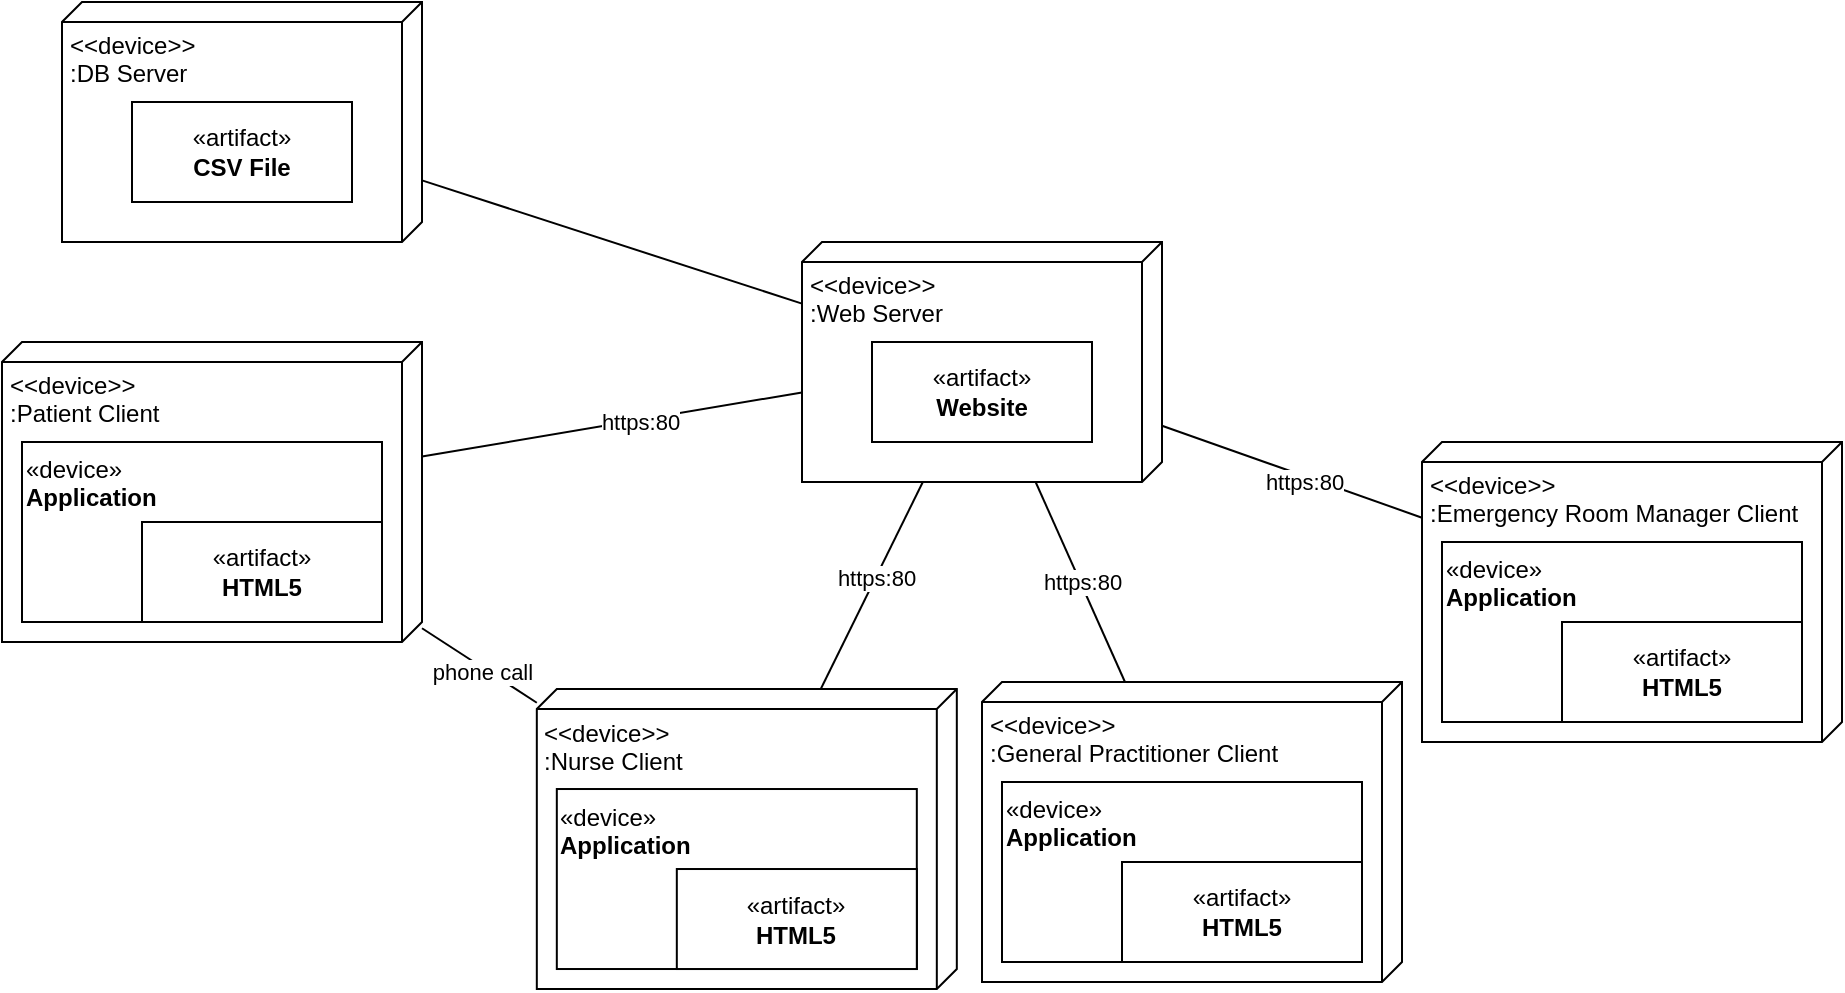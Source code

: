<mxfile version="24.8.8">
  <diagram name="Page-1" id="2RgFvJZ56b2tRC2o2Oht">
    <mxGraphModel dx="794" dy="420" grid="1" gridSize="10" guides="1" tooltips="1" connect="1" arrows="1" fold="1" page="1" pageScale="1" pageWidth="850" pageHeight="1100" math="0" shadow="0">
      <root>
        <mxCell id="0" />
        <mxCell id="1" parent="0" />
        <mxCell id="X8aGXZLYWT5mc5Aefz2K-1" value="&amp;lt;&amp;lt;device&amp;gt;&amp;gt;&lt;div&gt;:DB Server&lt;/div&gt;" style="verticalAlign=top;align=left;spacingTop=8;spacingLeft=2;spacingRight=12;shape=cube;size=10;direction=south;fontStyle=0;html=1;whiteSpace=wrap;" parent="1" vertex="1">
          <mxGeometry x="140" y="90" width="180" height="120" as="geometry" />
        </mxCell>
        <mxCell id="X8aGXZLYWT5mc5Aefz2K-2" value="&amp;lt;&amp;lt;device&amp;gt;&amp;gt;&lt;div&gt;:Web Server&lt;/div&gt;" style="verticalAlign=top;align=left;spacingTop=8;spacingLeft=2;spacingRight=12;shape=cube;size=10;direction=south;fontStyle=0;html=1;whiteSpace=wrap;" parent="1" vertex="1">
          <mxGeometry x="510" y="210" width="180" height="120" as="geometry" />
        </mxCell>
        <mxCell id="X8aGXZLYWT5mc5Aefz2K-4" value="" style="endArrow=none;html=1;rounded=0;" parent="1" source="X8aGXZLYWT5mc5Aefz2K-1" target="X8aGXZLYWT5mc5Aefz2K-2" edge="1">
          <mxGeometry relative="1" as="geometry">
            <mxPoint x="300" y="260" as="sourcePoint" />
            <mxPoint x="460" y="260" as="targetPoint" />
          </mxGeometry>
        </mxCell>
        <mxCell id="X8aGXZLYWT5mc5Aefz2K-5" value="&amp;lt;&amp;lt;device&amp;gt;&amp;gt;&lt;div&gt;:Patient Client&lt;/div&gt;" style="verticalAlign=top;align=left;spacingTop=8;spacingLeft=2;spacingRight=12;shape=cube;size=10;direction=south;fontStyle=0;html=1;whiteSpace=wrap;" parent="1" vertex="1">
          <mxGeometry x="110" y="260" width="210" height="150" as="geometry" />
        </mxCell>
        <mxCell id="X8aGXZLYWT5mc5Aefz2K-6" value="" style="endArrow=none;html=1;rounded=0;" parent="1" source="X8aGXZLYWT5mc5Aefz2K-5" target="X8aGXZLYWT5mc5Aefz2K-2" edge="1">
          <mxGeometry relative="1" as="geometry">
            <mxPoint x="330" y="189" as="sourcePoint" />
            <mxPoint x="520" y="251" as="targetPoint" />
          </mxGeometry>
        </mxCell>
        <mxCell id="eUTtkmBerpi-PXUyyY6c-13" value="https:80" style="edgeLabel;html=1;align=center;verticalAlign=middle;resizable=0;points=[];" vertex="1" connectable="0" parent="X8aGXZLYWT5mc5Aefz2K-6">
          <mxGeometry x="0.142" y="-1" relative="1" as="geometry">
            <mxPoint as="offset" />
          </mxGeometry>
        </mxCell>
        <mxCell id="X8aGXZLYWT5mc5Aefz2K-7" value="«artifact»&lt;br&gt;&lt;b&gt;CSV File&lt;/b&gt;" style="html=1;whiteSpace=wrap;" parent="1" vertex="1">
          <mxGeometry x="175" y="140" width="110" height="50" as="geometry" />
        </mxCell>
        <mxCell id="X8aGXZLYWT5mc5Aefz2K-8" value="«artifact»&lt;br&gt;&lt;b&gt;Website&lt;/b&gt;" style="html=1;whiteSpace=wrap;" parent="1" vertex="1">
          <mxGeometry x="545" y="260" width="110" height="50" as="geometry" />
        </mxCell>
        <mxCell id="X8aGXZLYWT5mc5Aefz2K-9" value="«device»&lt;br&gt;&lt;b&gt;Application&lt;/b&gt;" style="html=1;whiteSpace=wrap;align=left;verticalAlign=top;" parent="1" vertex="1">
          <mxGeometry x="120" y="310" width="180" height="90" as="geometry" />
        </mxCell>
        <mxCell id="X8aGXZLYWT5mc5Aefz2K-11" value="«artifact»&lt;br&gt;&lt;b&gt;HTML5&lt;/b&gt;" style="html=1;whiteSpace=wrap;" parent="1" vertex="1">
          <mxGeometry x="180" y="350" width="120" height="50" as="geometry" />
        </mxCell>
        <mxCell id="eUTtkmBerpi-PXUyyY6c-1" value="&amp;lt;&amp;lt;device&amp;gt;&amp;gt;&lt;div&gt;:Nurse Client&lt;/div&gt;" style="verticalAlign=top;align=left;spacingTop=8;spacingLeft=2;spacingRight=12;shape=cube;size=10;direction=south;fontStyle=0;html=1;whiteSpace=wrap;" vertex="1" parent="1">
          <mxGeometry x="377.41" y="433.51" width="210" height="150" as="geometry" />
        </mxCell>
        <mxCell id="eUTtkmBerpi-PXUyyY6c-2" value="«device»&lt;br&gt;&lt;b&gt;Application&lt;/b&gt;" style="html=1;whiteSpace=wrap;align=left;verticalAlign=top;" vertex="1" parent="1">
          <mxGeometry x="387.41" y="483.51" width="180" height="90" as="geometry" />
        </mxCell>
        <mxCell id="eUTtkmBerpi-PXUyyY6c-3" value="«artifact»&lt;br&gt;&lt;b&gt;HTML5&lt;/b&gt;" style="html=1;whiteSpace=wrap;" vertex="1" parent="1">
          <mxGeometry x="447.41" y="523.51" width="120" height="50" as="geometry" />
        </mxCell>
        <mxCell id="eUTtkmBerpi-PXUyyY6c-4" value="" style="endArrow=none;html=1;rounded=0;" edge="1" parent="1" source="eUTtkmBerpi-PXUyyY6c-1" target="X8aGXZLYWT5mc5Aefz2K-2">
          <mxGeometry relative="1" as="geometry">
            <mxPoint x="330" y="327" as="sourcePoint" />
            <mxPoint x="520" y="295" as="targetPoint" />
          </mxGeometry>
        </mxCell>
        <mxCell id="eUTtkmBerpi-PXUyyY6c-14" value="https:80" style="edgeLabel;html=1;align=center;verticalAlign=middle;resizable=0;points=[];" vertex="1" connectable="0" parent="eUTtkmBerpi-PXUyyY6c-4">
          <mxGeometry x="0.082" relative="1" as="geometry">
            <mxPoint as="offset" />
          </mxGeometry>
        </mxCell>
        <mxCell id="eUTtkmBerpi-PXUyyY6c-5" value="&amp;lt;&amp;lt;device&amp;gt;&amp;gt;&lt;div&gt;:General Practitioner Client&lt;/div&gt;" style="verticalAlign=top;align=left;spacingTop=8;spacingLeft=2;spacingRight=12;shape=cube;size=10;direction=south;fontStyle=0;html=1;whiteSpace=wrap;" vertex="1" parent="1">
          <mxGeometry x="600" y="430" width="210" height="150" as="geometry" />
        </mxCell>
        <mxCell id="eUTtkmBerpi-PXUyyY6c-6" value="«device»&lt;br&gt;&lt;b&gt;Application&lt;/b&gt;" style="html=1;whiteSpace=wrap;align=left;verticalAlign=top;" vertex="1" parent="1">
          <mxGeometry x="610" y="480" width="180" height="90" as="geometry" />
        </mxCell>
        <mxCell id="eUTtkmBerpi-PXUyyY6c-7" value="«artifact»&lt;br&gt;&lt;b&gt;HTML5&lt;/b&gt;" style="html=1;whiteSpace=wrap;" vertex="1" parent="1">
          <mxGeometry x="670" y="520" width="120" height="50" as="geometry" />
        </mxCell>
        <mxCell id="eUTtkmBerpi-PXUyyY6c-8" value="" style="endArrow=none;html=1;rounded=0;" edge="1" parent="1" source="eUTtkmBerpi-PXUyyY6c-5" target="X8aGXZLYWT5mc5Aefz2K-2">
          <mxGeometry relative="1" as="geometry">
            <mxPoint x="457" y="440" as="sourcePoint" />
            <mxPoint x="553" y="340" as="targetPoint" />
          </mxGeometry>
        </mxCell>
        <mxCell id="eUTtkmBerpi-PXUyyY6c-15" value="https:80" style="edgeLabel;html=1;align=center;verticalAlign=middle;resizable=0;points=[];" vertex="1" connectable="0" parent="eUTtkmBerpi-PXUyyY6c-8">
          <mxGeometry x="-0.001" relative="1" as="geometry">
            <mxPoint as="offset" />
          </mxGeometry>
        </mxCell>
        <mxCell id="eUTtkmBerpi-PXUyyY6c-9" value="&amp;lt;&amp;lt;device&amp;gt;&amp;gt;&lt;div&gt;:Emergency Room Manager Client&lt;/div&gt;" style="verticalAlign=top;align=left;spacingTop=8;spacingLeft=2;spacingRight=12;shape=cube;size=10;direction=south;fontStyle=0;html=1;whiteSpace=wrap;" vertex="1" parent="1">
          <mxGeometry x="820" y="310" width="210" height="150" as="geometry" />
        </mxCell>
        <mxCell id="eUTtkmBerpi-PXUyyY6c-10" value="«device»&lt;br&gt;&lt;b&gt;Application&lt;/b&gt;" style="html=1;whiteSpace=wrap;align=left;verticalAlign=top;" vertex="1" parent="1">
          <mxGeometry x="830" y="360" width="180" height="90" as="geometry" />
        </mxCell>
        <mxCell id="eUTtkmBerpi-PXUyyY6c-11" value="«artifact»&lt;br&gt;&lt;b&gt;HTML5&lt;/b&gt;" style="html=1;whiteSpace=wrap;" vertex="1" parent="1">
          <mxGeometry x="890" y="400" width="120" height="50" as="geometry" />
        </mxCell>
        <mxCell id="eUTtkmBerpi-PXUyyY6c-12" value="" style="endArrow=none;html=1;rounded=0;" edge="1" parent="1" source="eUTtkmBerpi-PXUyyY6c-9" target="X8aGXZLYWT5mc5Aefz2K-2">
          <mxGeometry relative="1" as="geometry">
            <mxPoint x="644" y="440" as="sourcePoint" />
            <mxPoint x="623" y="340" as="targetPoint" />
          </mxGeometry>
        </mxCell>
        <mxCell id="eUTtkmBerpi-PXUyyY6c-16" value="https:80" style="edgeLabel;html=1;align=center;verticalAlign=middle;resizable=0;points=[];" vertex="1" connectable="0" parent="eUTtkmBerpi-PXUyyY6c-12">
          <mxGeometry x="0.032" y="-1" relative="1" as="geometry">
            <mxPoint x="7" y="7" as="offset" />
          </mxGeometry>
        </mxCell>
        <mxCell id="eUTtkmBerpi-PXUyyY6c-17" value="" style="endArrow=none;html=1;rounded=0;" edge="1" parent="1" source="X8aGXZLYWT5mc5Aefz2K-5" target="eUTtkmBerpi-PXUyyY6c-1">
          <mxGeometry relative="1" as="geometry">
            <mxPoint x="115" y="512" as="sourcePoint" />
            <mxPoint x="305" y="480" as="targetPoint" />
          </mxGeometry>
        </mxCell>
        <mxCell id="eUTtkmBerpi-PXUyyY6c-18" value="phone call" style="edgeLabel;html=1;align=center;verticalAlign=middle;resizable=0;points=[];" vertex="1" connectable="0" parent="eUTtkmBerpi-PXUyyY6c-17">
          <mxGeometry x="0.142" y="-1" relative="1" as="geometry">
            <mxPoint x="-2" as="offset" />
          </mxGeometry>
        </mxCell>
      </root>
    </mxGraphModel>
  </diagram>
</mxfile>
